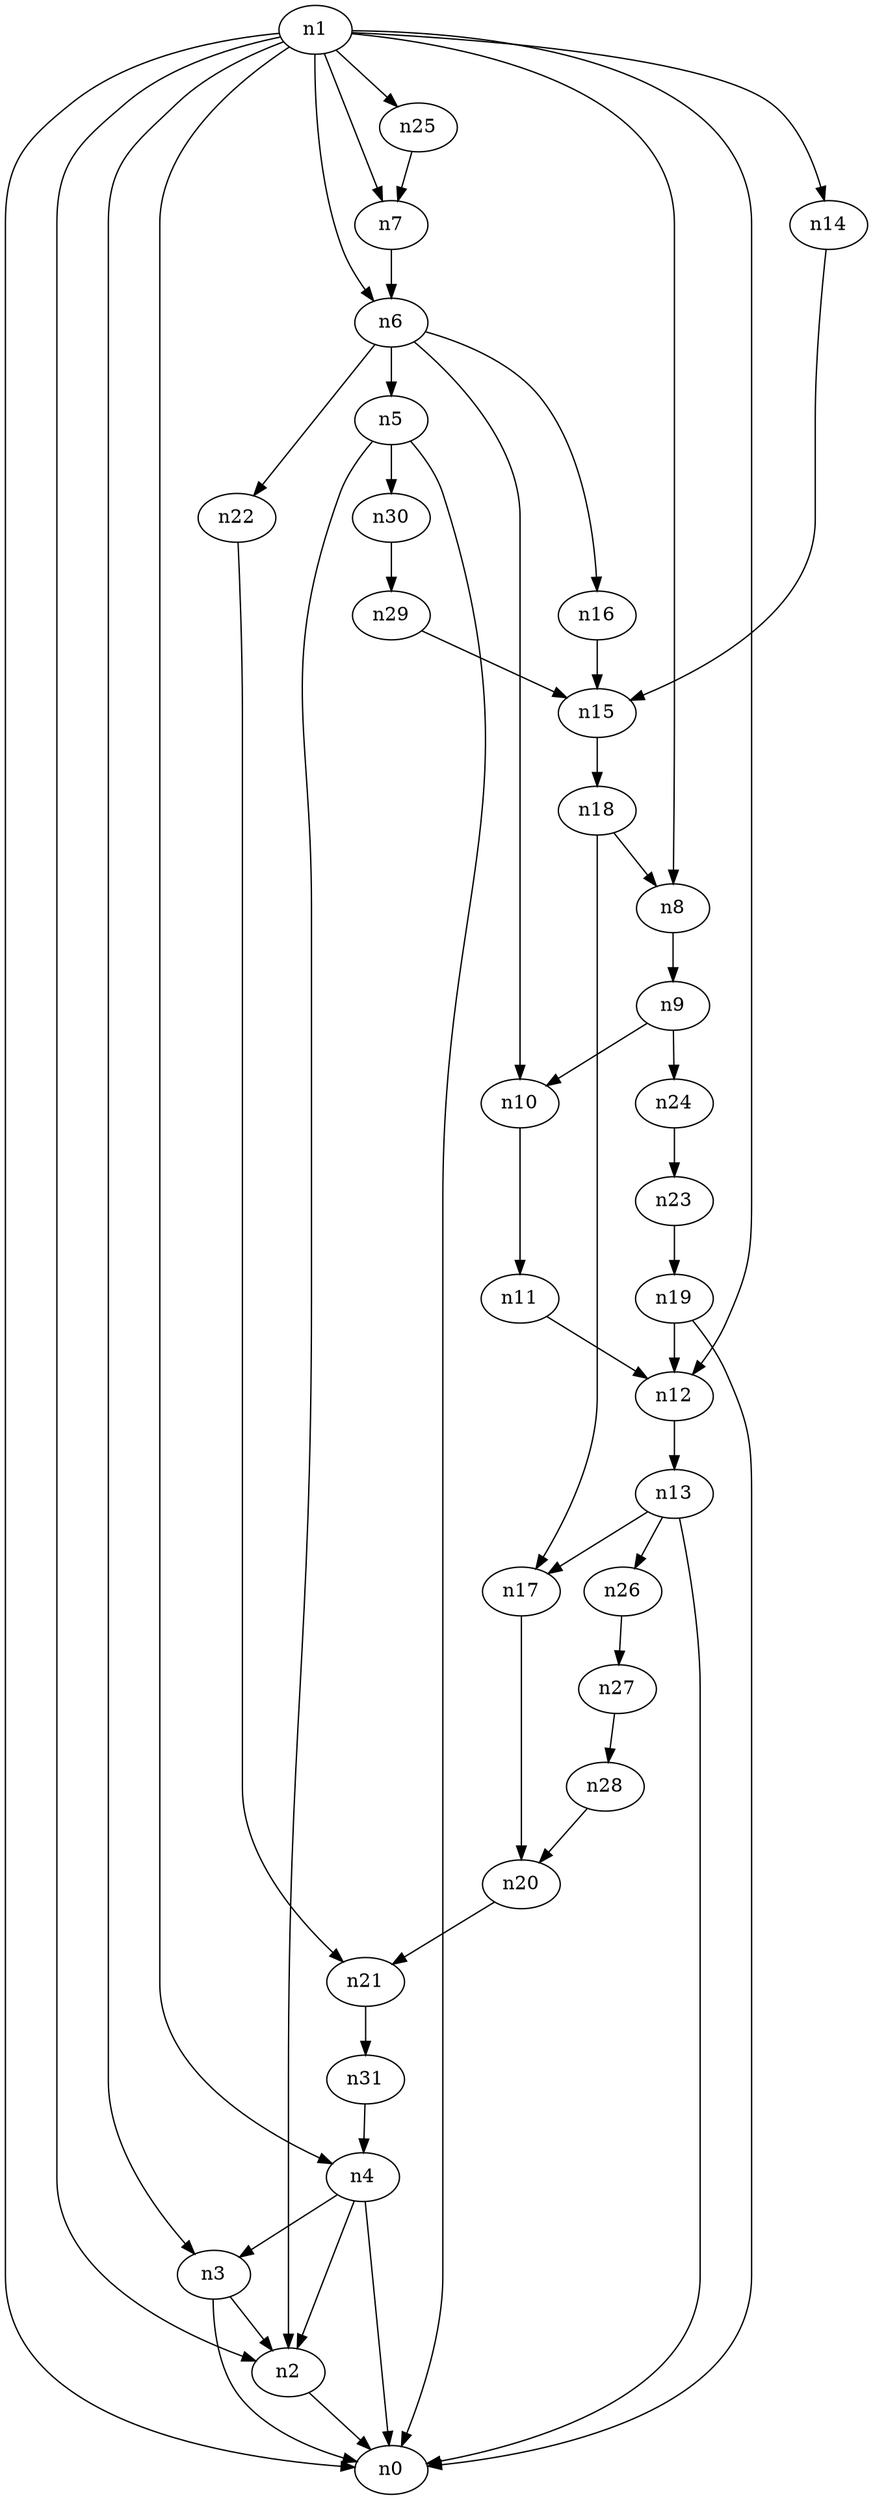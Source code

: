 digraph G {
	n1 -> n0	 [_graphml_id=e0];
	n1 -> n2	 [_graphml_id=e1];
	n1 -> n3	 [_graphml_id=e6];
	n1 -> n4	 [_graphml_id=e9];
	n1 -> n6	 [_graphml_id=e12];
	n1 -> n7	 [_graphml_id=e13];
	n1 -> n8	 [_graphml_id=e15];
	n1 -> n12	 [_graphml_id=e21];
	n1 -> n14	 [_graphml_id=e25];
	n1 -> n25	 [_graphml_id=e41];
	n2 -> n0	 [_graphml_id=e5];
	n3 -> n0	 [_graphml_id=e8];
	n3 -> n2	 [_graphml_id=e2];
	n4 -> n0	 [_graphml_id=e4];
	n4 -> n2	 [_graphml_id=e7];
	n4 -> n3	 [_graphml_id=e3];
	n5 -> n0	 [_graphml_id=e24];
	n5 -> n2	 [_graphml_id=e10];
	n5 -> n30	 [_graphml_id=e50];
	n6 -> n5	 [_graphml_id=e11];
	n6 -> n10	 [_graphml_id=e18];
	n6 -> n16	 [_graphml_id=e28];
	n6 -> n22	 [_graphml_id=e37];
	n7 -> n6	 [_graphml_id=e14];
	n8 -> n9	 [_graphml_id=e16];
	n9 -> n10	 [_graphml_id=e17];
	n9 -> n24	 [_graphml_id=e40];
	n10 -> n11	 [_graphml_id=e19];
	n11 -> n12	 [_graphml_id=e20];
	n12 -> n13	 [_graphml_id=e22];
	n13 -> n0	 [_graphml_id=e23];
	n13 -> n17	 [_graphml_id=e29];
	n13 -> n26	 [_graphml_id=e44];
	n14 -> n15	 [_graphml_id=e26];
	n15 -> n18	 [_graphml_id=e43];
	n16 -> n15	 [_graphml_id=e27];
	n17 -> n20	 [_graphml_id=e34];
	n18 -> n8	 [_graphml_id=e31];
	n18 -> n17	 [_graphml_id=e30];
	n19 -> n0	 [_graphml_id=e33];
	n19 -> n12	 [_graphml_id=e32];
	n20 -> n21	 [_graphml_id=e35];
	n21 -> n31	 [_graphml_id=e51];
	n22 -> n21	 [_graphml_id=e36];
	n23 -> n19	 [_graphml_id=e38];
	n24 -> n23	 [_graphml_id=e39];
	n25 -> n7	 [_graphml_id=e42];
	n26 -> n27	 [_graphml_id=e45];
	n27 -> n28	 [_graphml_id=e46];
	n28 -> n20	 [_graphml_id=e47];
	n29 -> n15	 [_graphml_id=e48];
	n30 -> n29	 [_graphml_id=e49];
	n31 -> n4	 [_graphml_id=e52];
}
